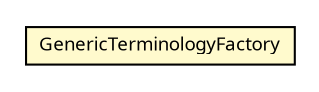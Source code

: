#!/usr/local/bin/dot
#
# Class diagram 
# Generated by UMLGraph version R5_6 (http://www.umlgraph.org/)
#

digraph G {
	edge [fontname="Trebuchet MS",fontsize=10,labelfontname="Trebuchet MS",labelfontsize=10];
	node [fontname="Trebuchet MS",fontsize=10,shape=plaintext];
	nodesep=0.25;
	ranksep=0.5;
	// se.cambio.cds.model.terminology.dao.GenericTerminologyFactory
	c222908 [label=<<table title="se.cambio.cds.model.terminology.dao.GenericTerminologyFactory" border="0" cellborder="1" cellspacing="0" cellpadding="2" port="p" bgcolor="lemonChiffon" href="./GenericTerminologyFactory.html">
		<tr><td><table border="0" cellspacing="0" cellpadding="1">
<tr><td align="center" balign="center"><font face="Trebuchet MS"> GenericTerminologyFactory </font></td></tr>
		</table></td></tr>
		</table>>, URL="./GenericTerminologyFactory.html", fontname="Trebuchet MS", fontcolor="black", fontsize=9.0];
}

